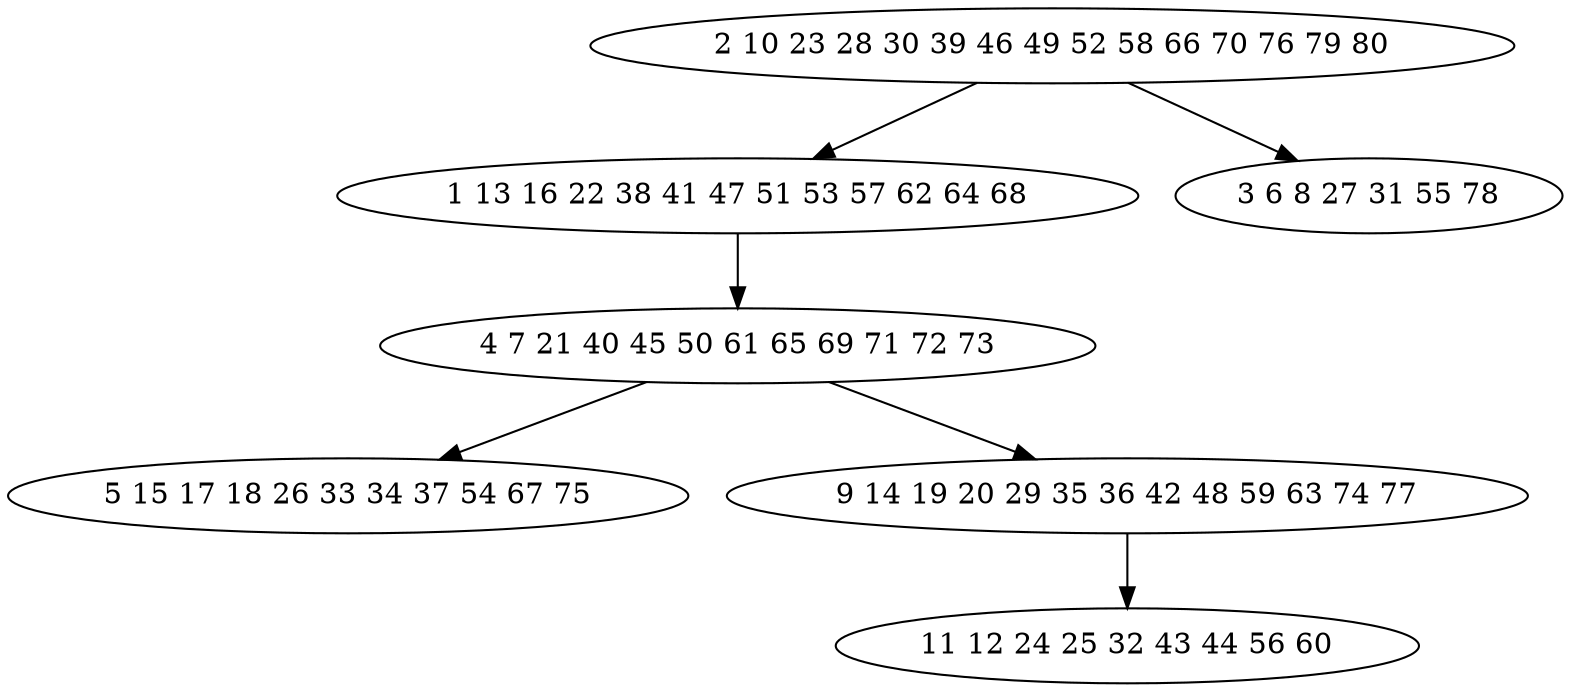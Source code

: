 digraph true_tree {
	"0" -> "1"
	"1" -> "2"
	"0" -> "3"
	"2" -> "4"
	"2" -> "5"
	"5" -> "6"
	"0" [label="2 10 23 28 30 39 46 49 52 58 66 70 76 79 80"];
	"1" [label="1 13 16 22 38 41 47 51 53 57 62 64 68"];
	"2" [label="4 7 21 40 45 50 61 65 69 71 72 73"];
	"3" [label="3 6 8 27 31 55 78"];
	"4" [label="5 15 17 18 26 33 34 37 54 67 75"];
	"5" [label="9 14 19 20 29 35 36 42 48 59 63 74 77"];
	"6" [label="11 12 24 25 32 43 44 56 60"];
}
